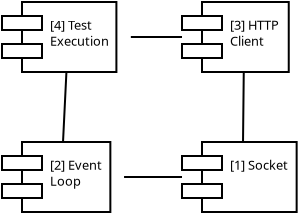 <?xml version="1.0"?>
<diagram xmlns:dia="http://www.lysator.liu.se/~alla/dia/">
  <diagramdata>
    <attribute name="background">
      <color val="#ffffff"/>
    </attribute>
    <attribute name="paper">
      <composite type="paper">
        <attribute name="name">
          <string>#A4#</string>
        </attribute>
        <attribute name="tmargin">
          <real val="2.82"/>
        </attribute>
        <attribute name="bmargin">
          <real val="2.82"/>
        </attribute>
        <attribute name="lmargin">
          <real val="2.82"/>
        </attribute>
        <attribute name="rmargin">
          <real val="2.82"/>
        </attribute>
        <attribute name="is_portrait">
          <boolean val="true"/>
        </attribute>
        <attribute name="scaling">
          <real val="1"/>
        </attribute>
        <attribute name="fitto">
          <boolean val="false"/>
        </attribute>
      </composite>
    </attribute>
  </diagramdata>
  <layer name="Background" visible="true">
    <object type="UML - Component" version="0" id="O0">
      <attribute name="obj_pos">
        <point val="18,17"/>
      </attribute>
      <attribute name="obj_bb">
        <rectangle val="17.95,16.95;24.541,20.55"/>
      </attribute>
      <attribute name="elem_corner">
        <point val="18,17"/>
      </attribute>
      <attribute name="elem_width">
        <real val="6.491"/>
      </attribute>
      <attribute name="elem_height">
        <real val="3.5"/>
      </attribute>
      <attribute name="text">
        <composite type="text">
          <attribute name="string">
            <string>#[1] Socket
#</string>
          </attribute>
          <attribute name="font">
            <font name="Helvetica"/>
          </attribute>
          <attribute name="height">
            <real val="0.8"/>
          </attribute>
          <attribute name="pos">
            <point val="20.4,18.4"/>
          </attribute>
          <attribute name="color">
            <color val="#000000"/>
          </attribute>
          <attribute name="alignment">
            <enum val="0"/>
          </attribute>
        </composite>
      </attribute>
    </object>
    <object type="UML - Component" version="0" id="O1">
      <attribute name="obj_pos">
        <point val="18,10"/>
      </attribute>
      <attribute name="obj_bb">
        <rectangle val="17.95,9.95;24.225,13.55"/>
      </attribute>
      <attribute name="elem_corner">
        <point val="18,10"/>
      </attribute>
      <attribute name="elem_width">
        <real val="6.175"/>
      </attribute>
      <attribute name="elem_height">
        <real val="3.5"/>
      </attribute>
      <attribute name="text">
        <composite type="text">
          <attribute name="string">
            <string>#[3] HTTP
Client#</string>
          </attribute>
          <attribute name="font">
            <font name="Helvetica"/>
          </attribute>
          <attribute name="height">
            <real val="0.8"/>
          </attribute>
          <attribute name="pos">
            <point val="20.4,11.4"/>
          </attribute>
          <attribute name="color">
            <color val="#000000"/>
          </attribute>
          <attribute name="alignment">
            <enum val="0"/>
          </attribute>
        </composite>
      </attribute>
    </object>
    <object type="UML - Component" version="0" id="O2">
      <attribute name="obj_pos">
        <point val="9,17"/>
      </attribute>
      <attribute name="obj_bb">
        <rectangle val="8.95,16.95;15.153,20.55"/>
      </attribute>
      <attribute name="elem_corner">
        <point val="9,17"/>
      </attribute>
      <attribute name="elem_width">
        <real val="6.103"/>
      </attribute>
      <attribute name="elem_height">
        <real val="3.5"/>
      </attribute>
      <attribute name="text">
        <composite type="text">
          <attribute name="string">
            <string>#[2] Event
Loop#</string>
          </attribute>
          <attribute name="font">
            <font name="Helvetica"/>
          </attribute>
          <attribute name="height">
            <real val="0.8"/>
          </attribute>
          <attribute name="pos">
            <point val="11.4,18.4"/>
          </attribute>
          <attribute name="color">
            <color val="#000000"/>
          </attribute>
          <attribute name="alignment">
            <enum val="0"/>
          </attribute>
        </composite>
      </attribute>
    </object>
    <object type="Standard - Line" version="0" id="O3">
      <attribute name="obj_pos">
        <point val="18,18.75"/>
      </attribute>
      <attribute name="obj_bb">
        <rectangle val="15.053,18.7;18.05,18.8"/>
      </attribute>
      <attribute name="conn_endpoints">
        <point val="18,18.75"/>
        <point val="15.103,18.75"/>
      </attribute>
      <attribute name="numcp">
        <int val="1"/>
      </attribute>
      <connections>
        <connection handle="0" to="O0" connection="3"/>
        <connection handle="1" to="O2" connection="4"/>
      </connections>
    </object>
    <object type="Standard - Line" version="0" id="O4">
      <attribute name="obj_pos">
        <point val="21.088,13.5"/>
      </attribute>
      <attribute name="obj_bb">
        <rectangle val="21.001,13.45;21.138,17.05"/>
      </attribute>
      <attribute name="conn_endpoints">
        <point val="21.088,13.5"/>
        <point val="21.051,17"/>
      </attribute>
      <attribute name="numcp">
        <int val="1"/>
      </attribute>
      <connections>
        <connection handle="0" to="O1" connection="6"/>
        <connection handle="1" to="O0" connection="1"/>
      </connections>
    </object>
    <object type="UML - Component" version="0" id="O5">
      <attribute name="obj_pos">
        <point val="9,10"/>
      </attribute>
      <attribute name="obj_bb">
        <rectangle val="8.95,9.95;15.492,13.55"/>
      </attribute>
      <attribute name="elem_corner">
        <point val="9,10"/>
      </attribute>
      <attribute name="elem_width">
        <real val="6.442"/>
      </attribute>
      <attribute name="elem_height">
        <real val="3.5"/>
      </attribute>
      <attribute name="text">
        <composite type="text">
          <attribute name="string">
            <string>#[4] Test
Execution#</string>
          </attribute>
          <attribute name="font">
            <font name="Helvetica"/>
          </attribute>
          <attribute name="height">
            <real val="0.8"/>
          </attribute>
          <attribute name="pos">
            <point val="11.4,11.4"/>
          </attribute>
          <attribute name="color">
            <color val="#000000"/>
          </attribute>
          <attribute name="alignment">
            <enum val="0"/>
          </attribute>
        </composite>
      </attribute>
    </object>
    <object type="Standard - Line" version="0" id="O6">
      <attribute name="obj_pos">
        <point val="12.221,13.5"/>
      </attribute>
      <attribute name="obj_bb">
        <rectangle val="12.001,13.45;12.271,17.05"/>
      </attribute>
      <attribute name="conn_endpoints">
        <point val="12.221,13.5"/>
        <point val="12.051,17"/>
      </attribute>
      <attribute name="numcp">
        <int val="1"/>
      </attribute>
      <connections>
        <connection handle="0" to="O5" connection="6"/>
        <connection handle="1" to="O2" connection="1"/>
      </connections>
    </object>
    <object type="Standard - Line" version="0" id="O7">
      <attribute name="obj_pos">
        <point val="15.442,11.75"/>
      </attribute>
      <attribute name="obj_bb">
        <rectangle val="15.392,11.7;18.05,11.8"/>
      </attribute>
      <attribute name="conn_endpoints">
        <point val="15.442,11.75"/>
        <point val="18,11.75"/>
      </attribute>
      <attribute name="numcp">
        <int val="1"/>
      </attribute>
      <connections>
        <connection handle="0" to="O5" connection="4"/>
        <connection handle="1" to="O1" connection="3"/>
      </connections>
    </object>
  </layer>
</diagram>
